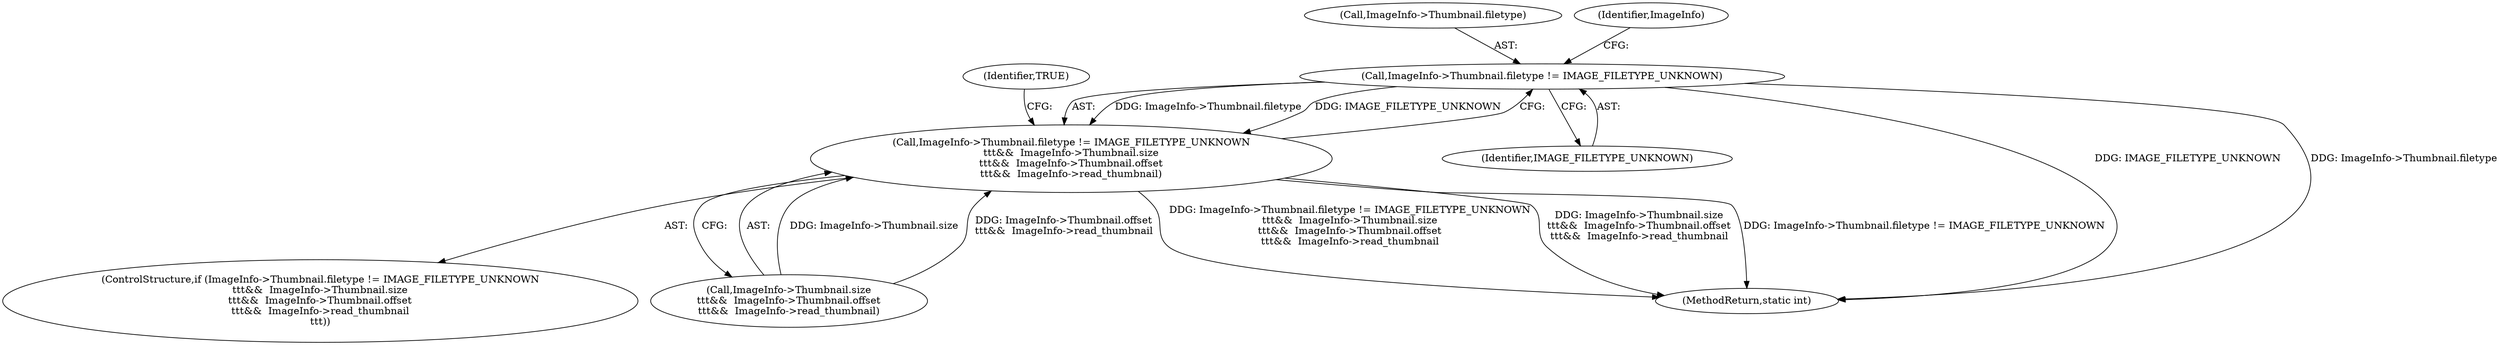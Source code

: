digraph "0_php_082aecfc3a753ad03be82cf14f03ac065723ec92_1@pointer" {
"1000211" [label="(Call,ImageInfo->Thumbnail.filetype != IMAGE_FILETYPE_UNKNOWN)"];
"1000210" [label="(Call,ImageInfo->Thumbnail.filetype != IMAGE_FILETYPE_UNKNOWN\n\t\t\t&&  ImageInfo->Thumbnail.size\n\t\t\t&&  ImageInfo->Thumbnail.offset\n\t\t\t&&  ImageInfo->read_thumbnail)"];
"1000218" [label="(Call,ImageInfo->Thumbnail.size\n\t\t\t&&  ImageInfo->Thumbnail.offset\n\t\t\t&&  ImageInfo->read_thumbnail)"];
"1000211" [label="(Call,ImageInfo->Thumbnail.filetype != IMAGE_FILETYPE_UNKNOWN)"];
"1000209" [label="(ControlStructure,if (ImageInfo->Thumbnail.filetype != IMAGE_FILETYPE_UNKNOWN\n\t\t\t&&  ImageInfo->Thumbnail.size\n\t\t\t&&  ImageInfo->Thumbnail.offset\n\t\t\t&&  ImageInfo->read_thumbnail\n\t\t\t))"];
"1000212" [label="(Call,ImageInfo->Thumbnail.filetype)"];
"1000217" [label="(Identifier,IMAGE_FILETYPE_UNKNOWN)"];
"1000210" [label="(Call,ImageInfo->Thumbnail.filetype != IMAGE_FILETYPE_UNKNOWN\n\t\t\t&&  ImageInfo->Thumbnail.size\n\t\t\t&&  ImageInfo->Thumbnail.offset\n\t\t\t&&  ImageInfo->read_thumbnail)"];
"1000235" [label="(Identifier,TRUE)"];
"1000221" [label="(Identifier,ImageInfo)"];
"1000242" [label="(MethodReturn,static int)"];
"1000211" -> "1000210"  [label="AST: "];
"1000211" -> "1000217"  [label="CFG: "];
"1000212" -> "1000211"  [label="AST: "];
"1000217" -> "1000211"  [label="AST: "];
"1000221" -> "1000211"  [label="CFG: "];
"1000210" -> "1000211"  [label="CFG: "];
"1000211" -> "1000242"  [label="DDG: IMAGE_FILETYPE_UNKNOWN"];
"1000211" -> "1000242"  [label="DDG: ImageInfo->Thumbnail.filetype"];
"1000211" -> "1000210"  [label="DDG: ImageInfo->Thumbnail.filetype"];
"1000211" -> "1000210"  [label="DDG: IMAGE_FILETYPE_UNKNOWN"];
"1000210" -> "1000209"  [label="AST: "];
"1000210" -> "1000218"  [label="CFG: "];
"1000218" -> "1000210"  [label="AST: "];
"1000235" -> "1000210"  [label="CFG: "];
"1000210" -> "1000242"  [label="DDG: ImageInfo->Thumbnail.filetype != IMAGE_FILETYPE_UNKNOWN\n\t\t\t&&  ImageInfo->Thumbnail.size\n\t\t\t&&  ImageInfo->Thumbnail.offset\n\t\t\t&&  ImageInfo->read_thumbnail"];
"1000210" -> "1000242"  [label="DDG: ImageInfo->Thumbnail.size\n\t\t\t&&  ImageInfo->Thumbnail.offset\n\t\t\t&&  ImageInfo->read_thumbnail"];
"1000210" -> "1000242"  [label="DDG: ImageInfo->Thumbnail.filetype != IMAGE_FILETYPE_UNKNOWN"];
"1000218" -> "1000210"  [label="DDG: ImageInfo->Thumbnail.size"];
"1000218" -> "1000210"  [label="DDG: ImageInfo->Thumbnail.offset\n\t\t\t&&  ImageInfo->read_thumbnail"];
}
